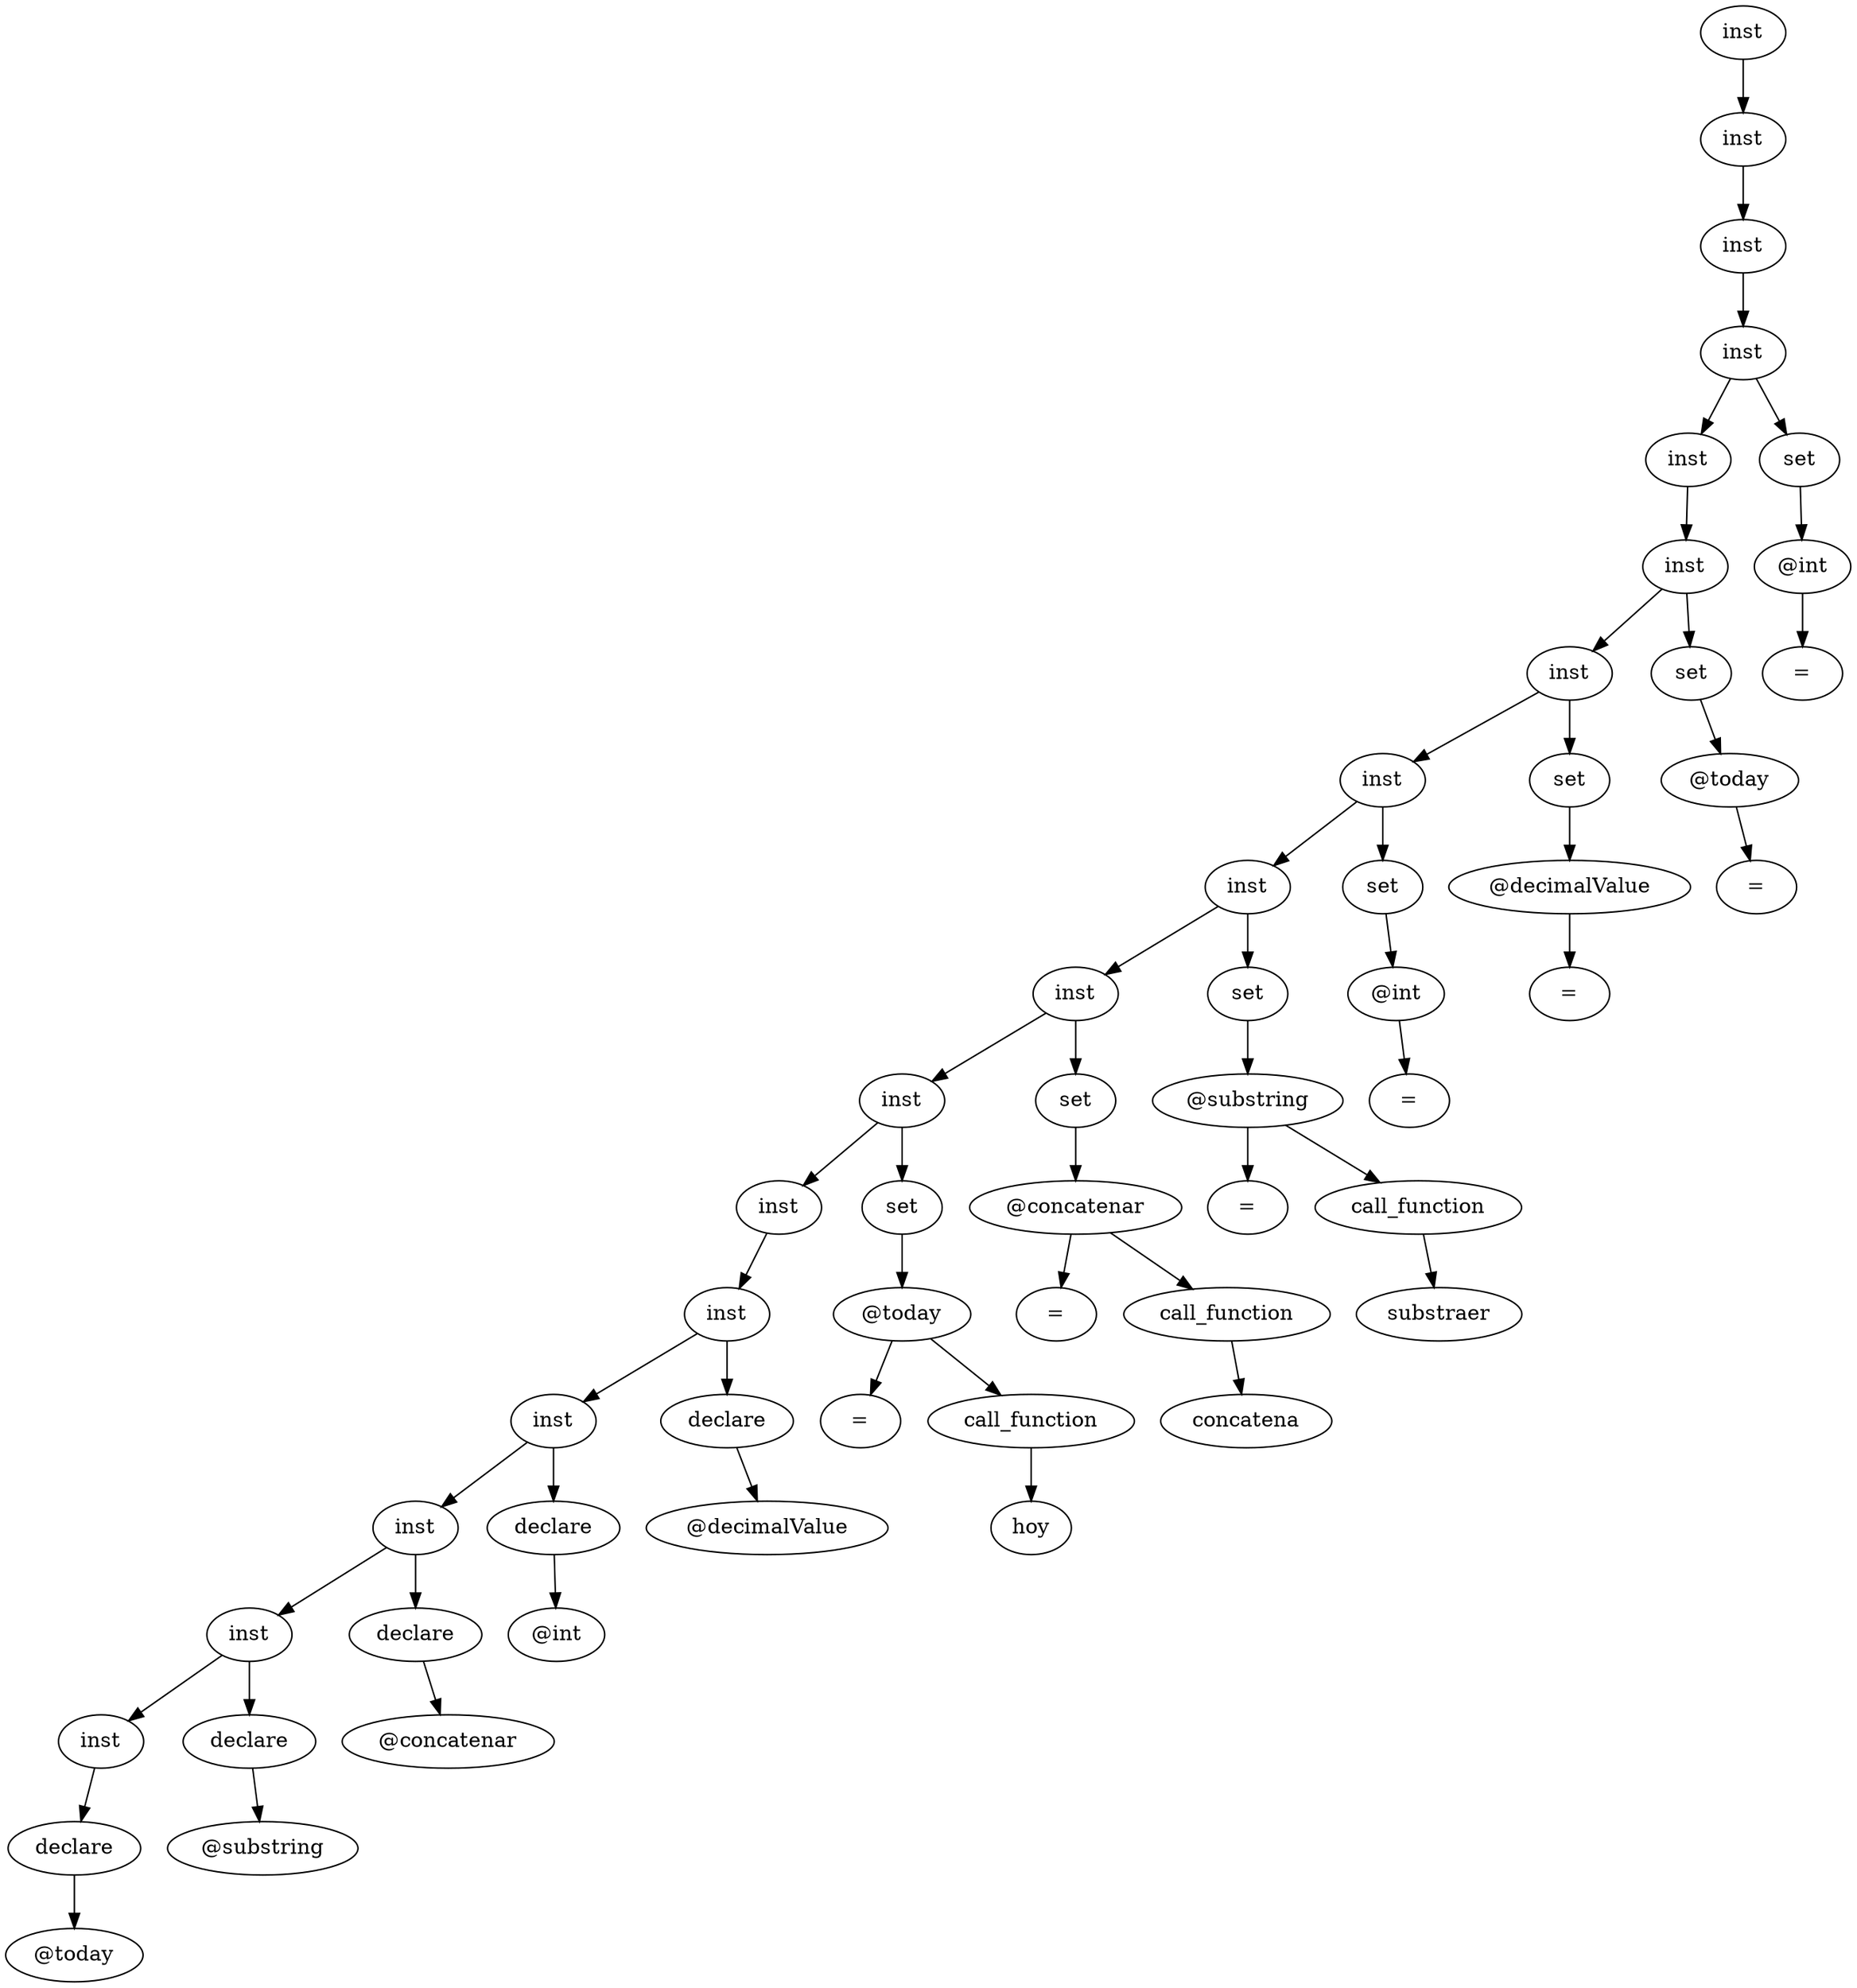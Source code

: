 digraph AST{
node0 [label="inst" shape="oval", color="black"];
node1 [label="inst" shape="oval", color="black"];
node2 [label="inst" shape="oval", color="black"];
node3 [label="inst" shape="oval", color="black"];
node4 [label="inst" shape="oval", color="black"];
node5 [label="inst" shape="oval", color="black"];
node6 [label="inst" shape="oval", color="black"];
node7 [label="inst" shape="oval", color="black"];
node8 [label="inst" shape="oval", color="black"];
node9 [label="inst" shape="oval", color="black"];
node10 [label="inst" shape="oval", color="black"];
node11 [label="inst" shape="oval", color="black"];
node12 [label="inst" shape="oval", color="black"];
node13 [label="inst" shape="oval", color="black"];
node14 [label="inst" shape="oval", color="black"];
node15 [label="inst" shape="oval", color="black"];
node16 [label="inst" shape="oval", color="black"];
node17 [label="declare" shape="oval", color="black"];
node18 [label="@today" shape="oval", color="black"];
node19 [label="declare" shape="oval", color="black"];
node20 [label="@substring" shape="oval", color="black"];
node21 [label="declare" shape="oval", color="black"];
node22 [label="@concatenar" shape="oval", color="black"];
node23 [label="declare" shape="oval", color="black"];
node24 [label="@int" shape="oval", color="black"];
node25 [label="declare" shape="oval", color="black"];
node26 [label="@decimalValue" shape="oval", color="black"];
node27 [label="set" shape="oval", color="black"];
node28 [label="@today" shape="oval", color="black"];
node29 [label="=" shape="oval", color="black"];
node30 [label="call_function" shape="oval", color="black"];
node31 [label="hoy" shape="oval", color="black"];
node32 [label="set" shape="oval", color="black"];
node33 [label="@concatenar" shape="oval", color="black"];
node34 [label="=" shape="oval", color="black"];
node35 [label="call_function" shape="oval", color="black"];
node36 [label="concatena" shape="oval", color="black"];
node37 [label="set" shape="oval", color="black"];
node38 [label="@substring" shape="oval", color="black"];
node39 [label="=" shape="oval", color="black"];
node40 [label="call_function" shape="oval", color="black"];
node41 [label="substraer" shape="oval", color="black"];
node42 [label="set" shape="oval", color="black"];
node43 [label="@int" shape="oval", color="black"];
node44 [label="=" shape="oval", color="black"];
node45 [label="set" shape="oval", color="black"];
node46 [label="@decimalValue" shape="oval", color="black"];
node47 [label="=" shape="oval", color="black"];
node48 [label="set" shape="oval", color="black"];
node49 [label="@today" shape="oval", color="black"];
node50 [label="=" shape="oval", color="black"];
node51 [label="set" shape="oval", color="black"];
node52 [label="@int" shape="oval", color="black"];
node53 [label="=" shape="oval", color="black"];
node0 -> node1;
node1 -> node2;
node2 -> node3;
node3 -> node4;
node4 -> node5;
node5 -> node6;
node6 -> node7;
node7 -> node8;
node8 -> node9;
node9 -> node10;
node10 -> node11;
node11 -> node12;
node12 -> node13;
node13 -> node14;
node14 -> node15;
node15 -> node16;
node16 -> node17;
node17 -> node18;
node15 -> node19;
node19 -> node20;
node14 -> node21;
node21 -> node22;
node13 -> node23;
node23 -> node24;
node12 -> node25;
node25 -> node26;
node10 -> node27;
node27 -> node28;
node28 -> node29;
node28 -> node30;
node30 -> node31;
node9 -> node32;
node32 -> node33;
node33 -> node34;
node33 -> node35;
node35 -> node36;
node8 -> node37;
node37 -> node38;
node38 -> node39;
node38 -> node40;
node40 -> node41;
node7 -> node42;
node42 -> node43;
node43 -> node44;
node6 -> node45;
node45 -> node46;
node46 -> node47;
node5 -> node48;
node48 -> node49;
node49 -> node50;
node3 -> node51;
node51 -> node52;
node52 -> node53;
}